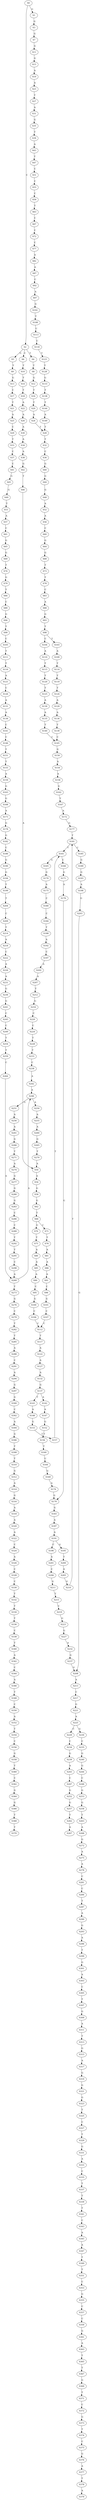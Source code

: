 strict digraph  {
	S0 -> S1 [ label = G ];
	S0 -> S2 [ label = C ];
	S1 -> S3 [ label = G ];
	S2 -> S4 [ label = T ];
	S2 -> S5 [ label = G ];
	S2 -> S6 [ label = C ];
	S3 -> S7 [ label = G ];
	S4 -> S8 [ label = T ];
	S5 -> S9 [ label = T ];
	S6 -> S10 [ label = T ];
	S7 -> S11 [ label = G ];
	S8 -> S12 [ label = G ];
	S9 -> S13 [ label = G ];
	S10 -> S14 [ label = T ];
	S11 -> S15 [ label = G ];
	S12 -> S16 [ label = T ];
	S13 -> S17 [ label = C ];
	S14 -> S18 [ label = T ];
	S15 -> S19 [ label = A ];
	S16 -> S20 [ label = T ];
	S17 -> S21 [ label = T ];
	S18 -> S22 [ label = A ];
	S19 -> S23 [ label = A ];
	S20 -> S24 [ label = A ];
	S21 -> S25 [ label = A ];
	S22 -> S26 [ label = A ];
	S23 -> S27 [ label = T ];
	S24 -> S28 [ label = T ];
	S25 -> S29 [ label = C ];
	S26 -> S30 [ label = A ];
	S27 -> S31 [ label = A ];
	S28 -> S32 [ label = T ];
	S29 -> S33 [ label = T ];
	S30 -> S34 [ label = A ];
	S31 -> S35 [ label = G ];
	S32 -> S36 [ label = C ];
	S33 -> S37 [ label = C ];
	S34 -> S38 [ label = A ];
	S35 -> S39 [ label = T ];
	S36 -> S40 [ label = G ];
	S37 -> S41 [ label = C ];
	S38 -> S42 [ label = G ];
	S39 -> S43 [ label = A ];
	S40 -> S44 [ label = G ];
	S41 -> S45 [ label = G ];
	S42 -> S46 [ label = T ];
	S43 -> S47 [ label = T ];
	S44 -> S48 [ label = G ];
	S45 -> S49 [ label = G ];
	S46 -> S50 [ label = A ];
	S47 -> S51 [ label = C ];
	S48 -> S52 [ label = A ];
	S49 -> S53 [ label = T ];
	S50 -> S54 [ label = A ];
	S51 -> S55 [ label = C ];
	S52 -> S56 [ label = A ];
	S53 -> S57 [ label = A ];
	S54 -> S58 [ label = G ];
	S55 -> S59 [ label = C ];
	S56 -> S60 [ label = C ];
	S57 -> S61 [ label = C ];
	S58 -> S62 [ label = G ];
	S59 -> S63 [ label = T ];
	S60 -> S64 [ label = G ];
	S61 -> S65 [ label = G ];
	S62 -> S66 [ label = T ];
	S63 -> S67 [ label = C ];
	S64 -> S68 [ label = G ];
	S65 -> S69 [ label = G ];
	S66 -> S70 [ label = G ];
	S66 -> S71 [ label = C ];
	S67 -> S72 [ label = C ];
	S68 -> S73 [ label = T ];
	S69 -> S74 [ label = T ];
	S70 -> S75 [ label = T ];
	S71 -> S76 [ label = T ];
	S72 -> S77 [ label = C ];
	S73 -> S78 [ label = T ];
	S74 -> S79 [ label = G ];
	S75 -> S80 [ label = A ];
	S76 -> S81 [ label = A ];
	S77 -> S82 [ label = A ];
	S78 -> S83 [ label = C ];
	S79 -> S84 [ label = T ];
	S80 -> S85 [ label = A ];
	S81 -> S86 [ label = A ];
	S82 -> S87 [ label = A ];
	S83 -> S88 [ label = A ];
	S84 -> S89 [ label = C ];
	S85 -> S90 [ label = A ];
	S86 -> S91 [ label = A ];
	S87 -> S92 [ label = C ];
	S88 -> S93 [ label = G ];
	S89 -> S94 [ label = G ];
	S90 -> S95 [ label = C ];
	S91 -> S96 [ label = C ];
	S92 -> S97 [ label = A ];
	S93 -> S98 [ label = T ];
	S94 -> S99 [ label = T ];
	S95 -> S100 [ label = G ];
	S96 -> S101 [ label = G ];
	S97 -> S102 [ label = G ];
	S98 -> S103 [ label = T ];
	S98 -> S104 [ label = C ];
	S99 -> S105 [ label = C ];
	S100 -> S106 [ label = C ];
	S101 -> S107 [ label = C ];
	S102 -> S108 [ label = T ];
	S103 -> S109 [ label = A ];
	S104 -> S110 [ label = A ];
	S105 -> S111 [ label = T ];
	S106 -> S112 [ label = C ];
	S107 -> S112 [ label = C ];
	S108 -> S113 [ label = C ];
	S109 -> S114 [ label = T ];
	S110 -> S115 [ label = T ];
	S111 -> S116 [ label = T ];
	S112 -> S117 [ label = T ];
	S113 -> S118 [ label = C ];
	S114 -> S119 [ label = T ];
	S115 -> S120 [ label = T ];
	S116 -> S121 [ label = A ];
	S117 -> S122 [ label = A ];
	S118 -> S123 [ label = T ];
	S119 -> S124 [ label = T ];
	S120 -> S125 [ label = T ];
	S121 -> S126 [ label = C ];
	S122 -> S127 [ label = A ];
	S123 -> S128 [ label = T ];
	S124 -> S129 [ label = A ];
	S125 -> S130 [ label = A ];
	S126 -> S131 [ label = A ];
	S127 -> S132 [ label = A ];
	S128 -> S133 [ label = G ];
	S129 -> S134 [ label = A ];
	S130 -> S135 [ label = A ];
	S131 -> S136 [ label = A ];
	S132 -> S137 [ label = G ];
	S133 -> S138 [ label = T ];
	S134 -> S139 [ label = T ];
	S135 -> S140 [ label = T ];
	S136 -> S141 [ label = C ];
	S137 -> S142 [ label = A ];
	S137 -> S143 [ label = T ];
	S138 -> S144 [ label = T ];
	S139 -> S145 [ label = C ];
	S140 -> S145 [ label = C ];
	S141 -> S146 [ label = C ];
	S142 -> S147 [ label = A ];
	S143 -> S148 [ label = A ];
	S144 -> S149 [ label = A ];
	S145 -> S150 [ label = G ];
	S146 -> S151 [ label = T ];
	S147 -> S152 [ label = G ];
	S148 -> S153 [ label = G ];
	S149 -> S28 [ label = T ];
	S150 -> S154 [ label = A ];
	S151 -> S155 [ label = T ];
	S152 -> S156 [ label = T ];
	S153 -> S157 [ label = T ];
	S154 -> S158 [ label = A ];
	S155 -> S159 [ label = A ];
	S156 -> S160 [ label = T ];
	S157 -> S161 [ label = T ];
	S158 -> S162 [ label = G ];
	S159 -> S163 [ label = G ];
	S160 -> S164 [ label = C ];
	S161 -> S165 [ label = G ];
	S161 -> S166 [ label = C ];
	S162 -> S167 [ label = T ];
	S163 -> S168 [ label = G ];
	S164 -> S169 [ label = G ];
	S165 -> S170 [ label = G ];
	S166 -> S171 [ label = G ];
	S167 -> S172 [ label = A ];
	S168 -> S173 [ label = A ];
	S169 -> S174 [ label = A ];
	S170 -> S175 [ label = A ];
	S171 -> S176 [ label = A ];
	S172 -> S177 [ label = G ];
	S173 -> S178 [ label = G ];
	S174 -> S179 [ label = G ];
	S175 -> S180 [ label = C ];
	S176 -> S179 [ label = G ];
	S177 -> S181 [ label = T ];
	S178 -> S182 [ label = G ];
	S179 -> S183 [ label = G ];
	S180 -> S184 [ label = C ];
	S181 -> S161 [ label = T ];
	S181 -> S185 [ label = C ];
	S182 -> S186 [ label = C ];
	S183 -> S187 [ label = A ];
	S184 -> S188 [ label = T ];
	S185 -> S189 [ label = G ];
	S186 -> S190 [ label = G ];
	S187 -> S191 [ label = A ];
	S188 -> S192 [ label = A ];
	S189 -> S193 [ label = G ];
	S190 -> S194 [ label = G ];
	S191 -> S195 [ label = G ];
	S191 -> S196 [ label = C ];
	S192 -> S197 [ label = C ];
	S193 -> S198 [ label = A ];
	S194 -> S199 [ label = T ];
	S195 -> S200 [ label = T ];
	S196 -> S201 [ label = A ];
	S197 -> S202 [ label = A ];
	S198 -> S203 [ label = G ];
	S199 -> S204 [ label = T ];
	S200 -> S205 [ label = A ];
	S201 -> S206 [ label = C ];
	S202 -> S207 [ label = A ];
	S203 -> S208 [ label = G ];
	S204 -> S209 [ label = C ];
	S205 -> S210 [ label = G ];
	S206 -> S211 [ label = G ];
	S207 -> S212 [ label = T ];
	S208 -> S213 [ label = A ];
	S209 -> S214 [ label = T ];
	S210 -> S181 [ label = T ];
	S211 -> S215 [ label = T ];
	S212 -> S216 [ label = G ];
	S213 -> S217 [ label = C ];
	S214 -> S218 [ label = A ];
	S215 -> S219 [ label = C ];
	S216 -> S220 [ label = C ];
	S217 -> S221 [ label = G ];
	S218 -> S222 [ label = C ];
	S219 -> S223 [ label = G ];
	S220 -> S224 [ label = C ];
	S221 -> S225 [ label = A ];
	S222 -> S226 [ label = A ];
	S223 -> S227 [ label = G ];
	S224 -> S228 [ label = T ];
	S225 -> S229 [ label = C ];
	S225 -> S230 [ label = G ];
	S226 -> S231 [ label = A ];
	S227 -> S232 [ label = A ];
	S228 -> S233 [ label = T ];
	S229 -> S234 [ label = C ];
	S230 -> S235 [ label = C ];
	S231 -> S236 [ label = G ];
	S232 -> S237 [ label = G ];
	S233 -> S238 [ label = C ];
	S234 -> S239 [ label = G ];
	S235 -> S240 [ label = G ];
	S236 -> S241 [ label = G ];
	S237 -> S208 [ label = G ];
	S238 -> S242 [ label = A ];
	S239 -> S243 [ label = A ];
	S240 -> S244 [ label = G ];
	S241 -> S245 [ label = C ];
	S242 -> S246 [ label = A ];
	S243 -> S247 [ label = C ];
	S244 -> S248 [ label = C ];
	S245 -> S249 [ label = C ];
	S246 -> S250 [ label = A ];
	S246 -> S251 [ label = G ];
	S247 -> S252 [ label = G ];
	S248 -> S253 [ label = G ];
	S249 -> S254 [ label = T ];
	S250 -> S255 [ label = A ];
	S251 -> S256 [ label = A ];
	S252 -> S257 [ label = G ];
	S253 -> S258 [ label = G ];
	S254 -> S259 [ label = T ];
	S255 -> S260 [ label = A ];
	S256 -> S261 [ label = A ];
	S257 -> S262 [ label = T ];
	S258 -> S263 [ label = T ];
	S259 -> S264 [ label = C ];
	S260 -> S265 [ label = G ];
	S261 -> S266 [ label = G ];
	S262 -> S267 [ label = A ];
	S263 -> S268 [ label = A ];
	S264 -> S269 [ label = A ];
	S265 -> S270 [ label = T ];
	S266 -> S271 [ label = T ];
	S268 -> S272 [ label = G ];
	S269 -> S273 [ label = T ];
	S269 -> S246 [ label = A ];
	S270 -> S50 [ label = A ];
	S271 -> S274 [ label = A ];
	S272 -> S275 [ label = A ];
	S273 -> S276 [ label = G ];
	S274 -> S277 [ label = G ];
	S275 -> S278 [ label = A ];
	S276 -> S279 [ label = C ];
	S277 -> S280 [ label = G ];
	S278 -> S281 [ label = C ];
	S279 -> S282 [ label = T ];
	S280 -> S283 [ label = G ];
	S281 -> S284 [ label = C ];
	S282 -> S285 [ label = T ];
	S283 -> S286 [ label = C ];
	S284 -> S287 [ label = T ];
	S285 -> S288 [ label = A ];
	S286 -> S289 [ label = C ];
	S287 -> S290 [ label = A ];
	S288 -> S291 [ label = C ];
	S289 -> S292 [ label = T ];
	S290 -> S293 [ label = G ];
	S291 -> S294 [ label = A ];
	S292 -> S295 [ label = T ];
	S293 -> S296 [ label = A ];
	S294 -> S297 [ label = G ];
	S295 -> S298 [ label = C ];
	S296 -> S299 [ label = T ];
	S297 -> S300 [ label = G ];
	S298 -> S269 [ label = A ];
	S299 -> S301 [ label = G ];
	S300 -> S302 [ label = C ];
	S301 -> S303 [ label = A ];
	S302 -> S304 [ label = A ];
	S303 -> S305 [ label = C ];
	S304 -> S306 [ label = G ];
	S305 -> S307 [ label = T ];
	S306 -> S308 [ label = T ];
	S307 -> S309 [ label = G ];
	S308 -> S310 [ label = T ];
	S309 -> S311 [ label = A ];
	S310 -> S312 [ label = G ];
	S311 -> S313 [ label = T ];
	S312 -> S314 [ label = A ];
	S313 -> S315 [ label = G ];
	S314 -> S316 [ label = G ];
	S315 -> S317 [ label = A ];
	S316 -> S318 [ label = A ];
	S317 -> S319 [ label = G ];
	S318 -> S320 [ label = A ];
	S319 -> S321 [ label = G ];
	S320 -> S322 [ label = A ];
	S321 -> S323 [ label = G ];
	S322 -> S324 [ label = C ];
	S323 -> S325 [ label = T ];
	S324 -> S326 [ label = A ];
	S325 -> S327 [ label = C ];
	S326 -> S328 [ label = C ];
	S327 -> S329 [ label = T ];
	S328 -> S330 [ label = C ];
	S329 -> S331 [ label = G ];
	S330 -> S332 [ label = T ];
	S331 -> S333 [ label = A ];
	S332 -> S334 [ label = T ];
	S333 -> S335 [ label = C ];
	S334 -> S336 [ label = T ];
	S335 -> S337 [ label = T ];
	S336 -> S338 [ label = C ];
	S337 -> S339 [ label = T ];
	S338 -> S340 [ label = T ];
	S339 -> S341 [ label = T ];
	S340 -> S342 [ label = A ];
	S341 -> S343 [ label = C ];
	S342 -> S344 [ label = C ];
	S343 -> S345 [ label = A ];
	S344 -> S346 [ label = A ];
	S345 -> S347 [ label = A ];
	S346 -> S348 [ label = T ];
	S347 -> S349 [ label = T ];
	S348 -> S350 [ label = C ];
	S349 -> S351 [ label = T ];
	S350 -> S352 [ label = A ];
	S351 -> S353 [ label = C ];
	S352 -> S354 [ label = T ];
	S353 -> S355 [ label = G ];
	S354 -> S356 [ label = C ];
	S355 -> S357 [ label = C ];
	S356 -> S358 [ label = G ];
	S357 -> S359 [ label = C ];
	S358 -> S360 [ label = T ];
	S359 -> S361 [ label = G ];
	S360 -> S362 [ label = C ];
	S361 -> S363 [ label = A ];
	S362 -> S364 [ label = G ];
	S363 -> S365 [ label = T ];
	S364 -> S366 [ label = G ];
	S365 -> S367 [ label = T ];
	S366 -> S368 [ label = T ];
	S367 -> S369 [ label = G ];
	S368 -> S370 [ label = T ];
	S369 -> S371 [ label = T ];
	S371 -> S372 [ label = C ];
	S372 -> S373 [ label = G ];
	S373 -> S374 [ label = T ];
	S374 -> S375 [ label = C ];
	S375 -> S376 [ label = G ];
	S376 -> S377 [ label = A ];
	S377 -> S378 [ label = T ];
	S378 -> S379 [ label = A ];
}
